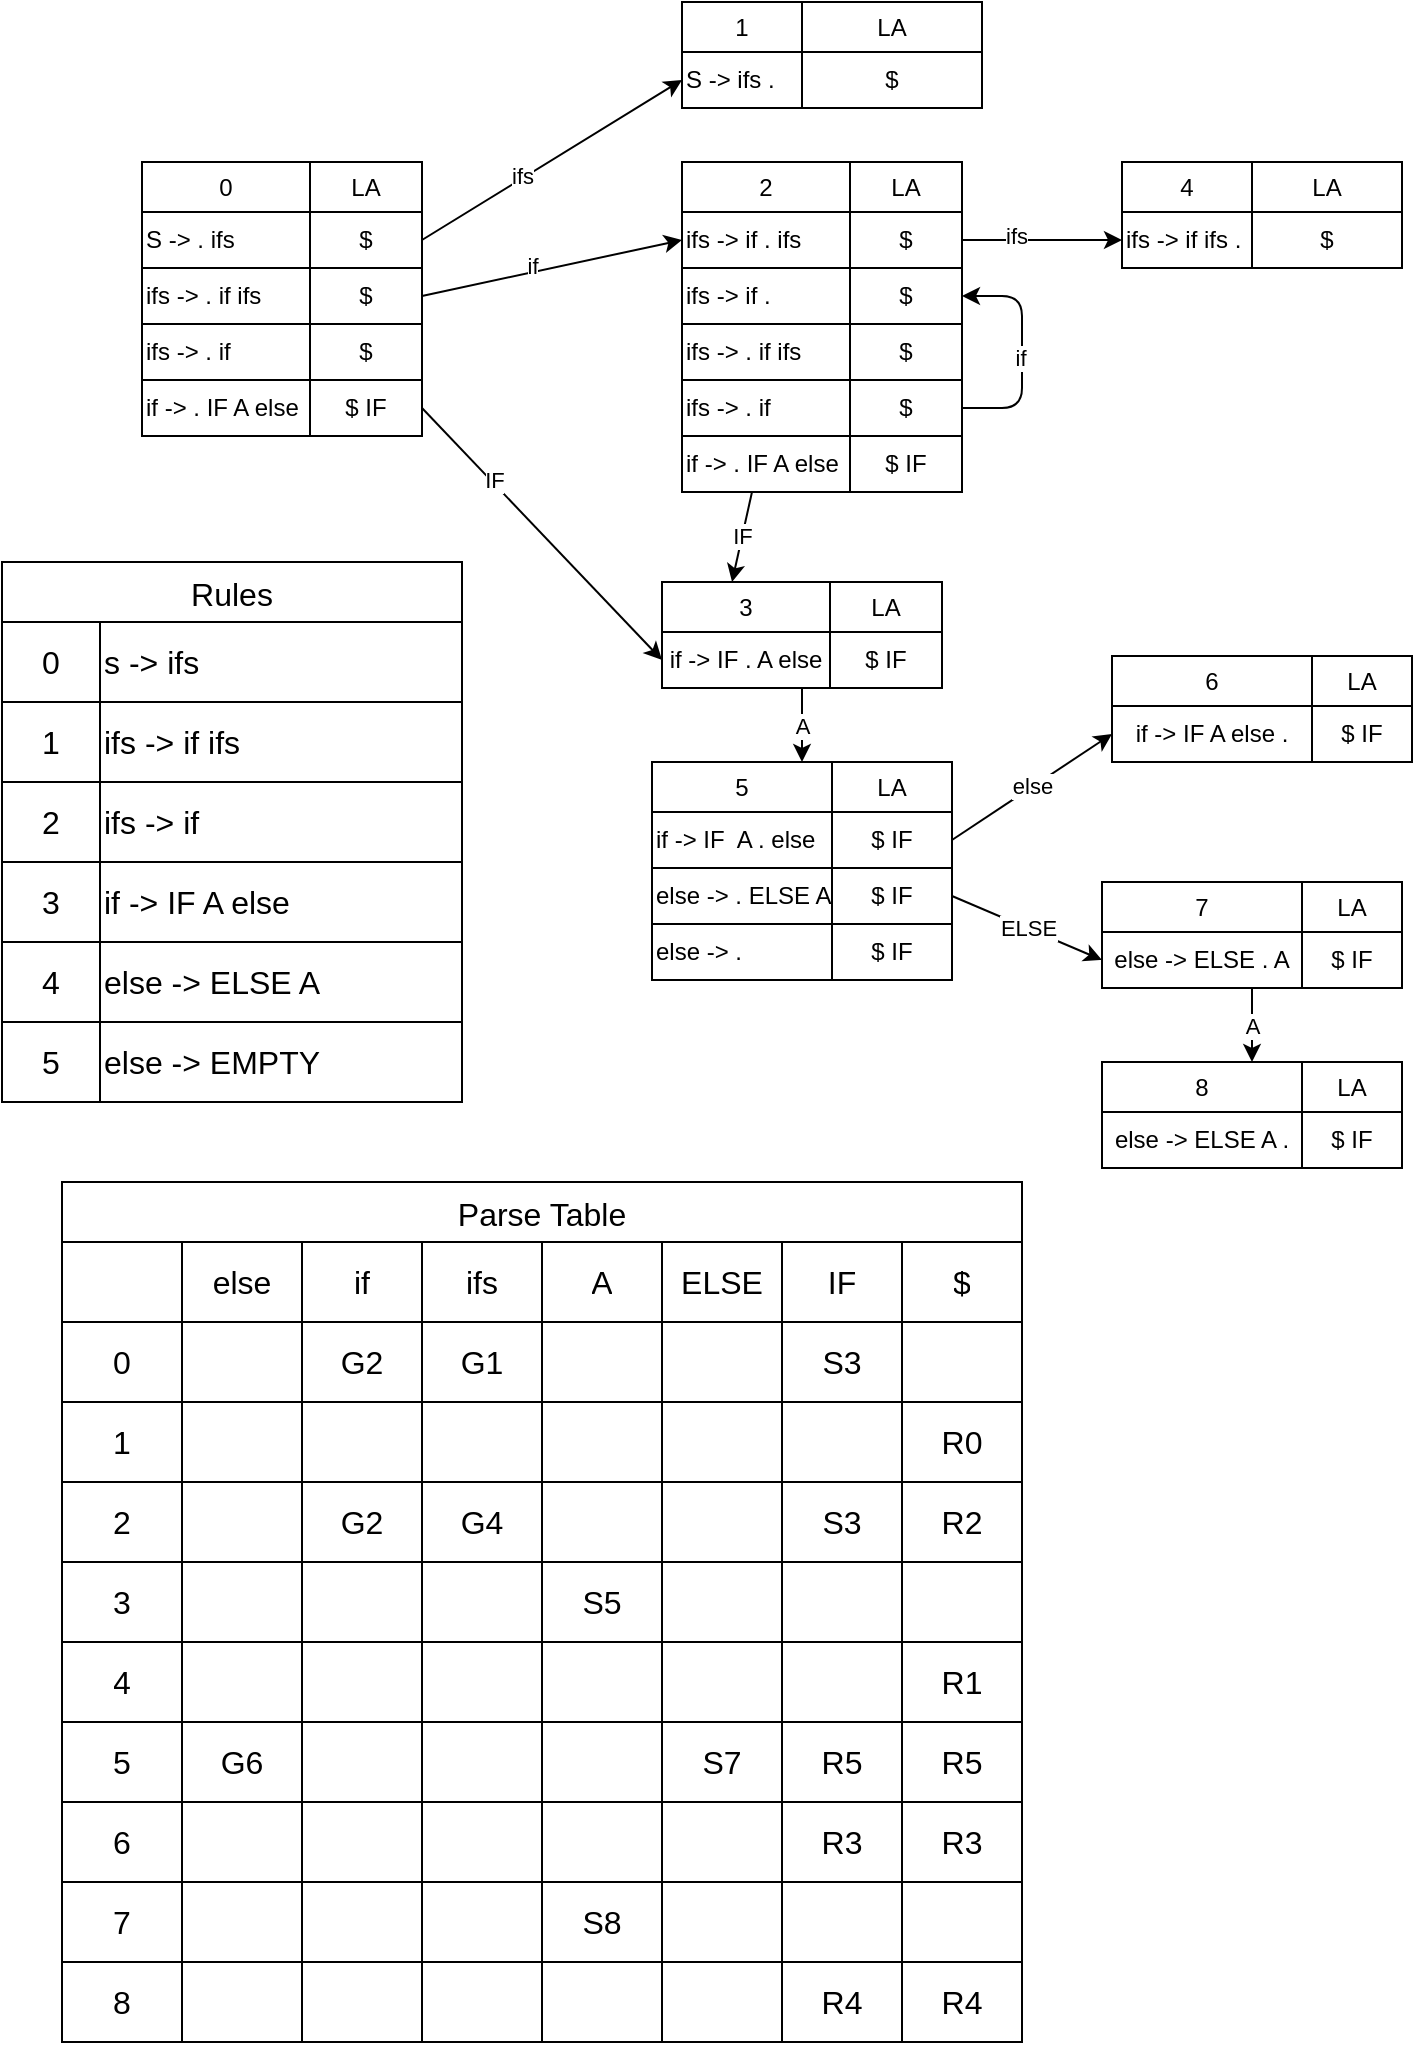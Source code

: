 <mxfile>
    <diagram id="bmqs8UtI-FTMCjBaXoPo" name="Page-1">
        <mxGraphModel dx="687" dy="797" grid="1" gridSize="10" guides="1" tooltips="1" connect="1" arrows="1" fold="1" page="1" pageScale="1" pageWidth="850" pageHeight="1100" math="0" shadow="0">
            <root>
                <mxCell id="0"/>
                <mxCell id="1" parent="0"/>
                <mxCell id="2" value="Rules" style="shape=table;startSize=30;container=1;collapsible=0;childLayout=tableLayout;strokeColor=default;fontSize=16;swimlaneFillColor=default;" vertex="1" parent="1">
                    <mxGeometry x="30" y="340" width="230" height="270" as="geometry"/>
                </mxCell>
                <mxCell id="3" value="" style="shape=tableRow;horizontal=0;startSize=0;swimlaneHead=0;swimlaneBody=0;strokeColor=inherit;top=0;left=0;bottom=0;right=0;collapsible=0;dropTarget=0;fillColor=none;points=[[0,0.5],[1,0.5]];portConstraint=eastwest;fontSize=16;" vertex="1" parent="2">
                    <mxGeometry y="30" width="230" height="40" as="geometry"/>
                </mxCell>
                <mxCell id="4" value="0" style="shape=partialRectangle;html=1;whiteSpace=wrap;connectable=0;strokeColor=inherit;overflow=hidden;fillColor=none;top=0;left=0;bottom=0;right=0;pointerEvents=1;fontSize=16;" vertex="1" parent="3">
                    <mxGeometry width="49" height="40" as="geometry">
                        <mxRectangle width="49" height="40" as="alternateBounds"/>
                    </mxGeometry>
                </mxCell>
                <mxCell id="5" value="s -&amp;gt; ifs" style="shape=partialRectangle;html=1;whiteSpace=wrap;connectable=0;strokeColor=inherit;overflow=hidden;fillColor=none;top=0;left=0;bottom=0;right=0;pointerEvents=1;fontSize=16;align=left;" vertex="1" parent="3">
                    <mxGeometry x="49" width="181" height="40" as="geometry">
                        <mxRectangle width="181" height="40" as="alternateBounds"/>
                    </mxGeometry>
                </mxCell>
                <mxCell id="6" value="" style="shape=tableRow;horizontal=0;startSize=0;swimlaneHead=0;swimlaneBody=0;strokeColor=inherit;top=0;left=0;bottom=0;right=0;collapsible=0;dropTarget=0;fillColor=none;points=[[0,0.5],[1,0.5]];portConstraint=eastwest;fontSize=16;" vertex="1" parent="2">
                    <mxGeometry y="70" width="230" height="40" as="geometry"/>
                </mxCell>
                <mxCell id="7" value="1" style="shape=partialRectangle;html=1;whiteSpace=wrap;connectable=0;strokeColor=inherit;overflow=hidden;fillColor=none;top=0;left=0;bottom=0;right=0;pointerEvents=1;fontSize=16;" vertex="1" parent="6">
                    <mxGeometry width="49" height="40" as="geometry">
                        <mxRectangle width="49" height="40" as="alternateBounds"/>
                    </mxGeometry>
                </mxCell>
                <mxCell id="8" value="ifs -&amp;gt; if ifs" style="shape=partialRectangle;html=1;whiteSpace=wrap;connectable=0;strokeColor=inherit;overflow=hidden;fillColor=none;top=0;left=0;bottom=0;right=0;pointerEvents=1;fontSize=16;align=left;" vertex="1" parent="6">
                    <mxGeometry x="49" width="181" height="40" as="geometry">
                        <mxRectangle width="181" height="40" as="alternateBounds"/>
                    </mxGeometry>
                </mxCell>
                <mxCell id="9" value="" style="shape=tableRow;horizontal=0;startSize=0;swimlaneHead=0;swimlaneBody=0;strokeColor=inherit;top=0;left=0;bottom=0;right=0;collapsible=0;dropTarget=0;fillColor=none;points=[[0,0.5],[1,0.5]];portConstraint=eastwest;fontSize=16;" vertex="1" parent="2">
                    <mxGeometry y="110" width="230" height="40" as="geometry"/>
                </mxCell>
                <mxCell id="10" value="2" style="shape=partialRectangle;html=1;whiteSpace=wrap;connectable=0;strokeColor=inherit;overflow=hidden;fillColor=none;top=0;left=0;bottom=0;right=0;pointerEvents=1;fontSize=16;" vertex="1" parent="9">
                    <mxGeometry width="49" height="40" as="geometry">
                        <mxRectangle width="49" height="40" as="alternateBounds"/>
                    </mxGeometry>
                </mxCell>
                <mxCell id="11" value="ifs -&amp;gt; if" style="shape=partialRectangle;html=1;whiteSpace=wrap;connectable=0;strokeColor=inherit;overflow=hidden;fillColor=none;top=0;left=0;bottom=0;right=0;pointerEvents=1;fontSize=16;align=left;" vertex="1" parent="9">
                    <mxGeometry x="49" width="181" height="40" as="geometry">
                        <mxRectangle width="181" height="40" as="alternateBounds"/>
                    </mxGeometry>
                </mxCell>
                <mxCell id="12" value="" style="shape=tableRow;horizontal=0;startSize=0;swimlaneHead=0;swimlaneBody=0;strokeColor=inherit;top=0;left=0;bottom=0;right=0;collapsible=0;dropTarget=0;fillColor=none;points=[[0,0.5],[1,0.5]];portConstraint=eastwest;fontSize=16;" vertex="1" parent="2">
                    <mxGeometry y="150" width="230" height="40" as="geometry"/>
                </mxCell>
                <mxCell id="13" value="3" style="shape=partialRectangle;html=1;whiteSpace=wrap;connectable=0;strokeColor=inherit;overflow=hidden;fillColor=none;top=0;left=0;bottom=0;right=0;pointerEvents=1;fontSize=16;" vertex="1" parent="12">
                    <mxGeometry width="49" height="40" as="geometry">
                        <mxRectangle width="49" height="40" as="alternateBounds"/>
                    </mxGeometry>
                </mxCell>
                <mxCell id="14" value="if -&amp;gt; IF A else" style="shape=partialRectangle;html=1;whiteSpace=wrap;connectable=0;strokeColor=inherit;overflow=hidden;fillColor=none;top=0;left=0;bottom=0;right=0;pointerEvents=1;fontSize=16;align=left;" vertex="1" parent="12">
                    <mxGeometry x="49" width="181" height="40" as="geometry">
                        <mxRectangle width="181" height="40" as="alternateBounds"/>
                    </mxGeometry>
                </mxCell>
                <mxCell id="27" style="shape=tableRow;horizontal=0;startSize=0;swimlaneHead=0;swimlaneBody=0;strokeColor=inherit;top=0;left=0;bottom=0;right=0;collapsible=0;dropTarget=0;fillColor=none;points=[[0,0.5],[1,0.5]];portConstraint=eastwest;fontSize=16;" vertex="1" parent="2">
                    <mxGeometry y="190" width="230" height="40" as="geometry"/>
                </mxCell>
                <mxCell id="28" value="4" style="shape=partialRectangle;html=1;whiteSpace=wrap;connectable=0;strokeColor=inherit;overflow=hidden;fillColor=none;top=0;left=0;bottom=0;right=0;pointerEvents=1;fontSize=16;" vertex="1" parent="27">
                    <mxGeometry width="49" height="40" as="geometry">
                        <mxRectangle width="49" height="40" as="alternateBounds"/>
                    </mxGeometry>
                </mxCell>
                <mxCell id="29" value="else -&amp;gt; ELSE A" style="shape=partialRectangle;html=1;whiteSpace=wrap;connectable=0;strokeColor=inherit;overflow=hidden;fillColor=none;top=0;left=0;bottom=0;right=0;pointerEvents=1;fontSize=16;align=left;" vertex="1" parent="27">
                    <mxGeometry x="49" width="181" height="40" as="geometry">
                        <mxRectangle width="181" height="40" as="alternateBounds"/>
                    </mxGeometry>
                </mxCell>
                <mxCell id="24" style="shape=tableRow;horizontal=0;startSize=0;swimlaneHead=0;swimlaneBody=0;strokeColor=inherit;top=0;left=0;bottom=0;right=0;collapsible=0;dropTarget=0;fillColor=none;points=[[0,0.5],[1,0.5]];portConstraint=eastwest;fontSize=16;" vertex="1" parent="2">
                    <mxGeometry y="230" width="230" height="40" as="geometry"/>
                </mxCell>
                <mxCell id="25" value="5" style="shape=partialRectangle;html=1;whiteSpace=wrap;connectable=0;strokeColor=inherit;overflow=hidden;fillColor=none;top=0;left=0;bottom=0;right=0;pointerEvents=1;fontSize=16;" vertex="1" parent="24">
                    <mxGeometry width="49" height="40" as="geometry">
                        <mxRectangle width="49" height="40" as="alternateBounds"/>
                    </mxGeometry>
                </mxCell>
                <mxCell id="26" value="else -&amp;gt; EMPTY" style="shape=partialRectangle;html=1;whiteSpace=wrap;connectable=0;strokeColor=inherit;overflow=hidden;fillColor=none;top=0;left=0;bottom=0;right=0;pointerEvents=1;fontSize=16;align=left;" vertex="1" parent="24">
                    <mxGeometry x="49" width="181" height="40" as="geometry">
                        <mxRectangle width="181" height="40" as="alternateBounds"/>
                    </mxGeometry>
                </mxCell>
                <mxCell id="52" value="" style="childLayout=tableLayout;recursiveResize=0;shadow=0;align=left;" vertex="1" parent="1">
                    <mxGeometry x="100" y="140" width="140" height="137" as="geometry"/>
                </mxCell>
                <mxCell id="53" value="" style="shape=tableRow;horizontal=0;startSize=0;swimlaneHead=0;swimlaneBody=0;top=0;left=0;bottom=0;right=0;dropTarget=0;collapsible=0;recursiveResize=0;expand=0;fontStyle=0;fillColor=none;strokeColor=inherit;" vertex="1" parent="52">
                    <mxGeometry width="140" height="25" as="geometry"/>
                </mxCell>
                <mxCell id="54" value="0" style="connectable=0;recursiveResize=0;strokeColor=inherit;fillColor=none;align=center;whiteSpace=wrap;html=1;" vertex="1" parent="53">
                    <mxGeometry width="84" height="25" as="geometry">
                        <mxRectangle width="84" height="25" as="alternateBounds"/>
                    </mxGeometry>
                </mxCell>
                <mxCell id="55" value="LA" style="connectable=0;recursiveResize=0;strokeColor=inherit;fillColor=none;align=center;whiteSpace=wrap;html=1;" vertex="1" parent="53">
                    <mxGeometry x="84" width="56" height="25" as="geometry">
                        <mxRectangle width="56" height="25" as="alternateBounds"/>
                    </mxGeometry>
                </mxCell>
                <mxCell id="56" style="shape=tableRow;horizontal=0;startSize=0;swimlaneHead=0;swimlaneBody=0;top=0;left=0;bottom=0;right=0;dropTarget=0;collapsible=0;recursiveResize=0;expand=0;fontStyle=0;fillColor=none;strokeColor=inherit;" vertex="1" parent="52">
                    <mxGeometry y="25" width="140" height="28" as="geometry"/>
                </mxCell>
                <mxCell id="57" value="S -&amp;gt; . ifs" style="connectable=0;recursiveResize=0;strokeColor=inherit;fillColor=none;align=left;whiteSpace=wrap;html=1;" vertex="1" parent="56">
                    <mxGeometry width="84" height="28" as="geometry">
                        <mxRectangle width="84" height="28" as="alternateBounds"/>
                    </mxGeometry>
                </mxCell>
                <mxCell id="58" value="$" style="connectable=0;recursiveResize=0;strokeColor=inherit;fillColor=none;align=center;whiteSpace=wrap;html=1;" vertex="1" parent="56">
                    <mxGeometry x="84" width="56" height="28" as="geometry">
                        <mxRectangle width="56" height="28" as="alternateBounds"/>
                    </mxGeometry>
                </mxCell>
                <mxCell id="62" style="shape=tableRow;horizontal=0;startSize=0;swimlaneHead=0;swimlaneBody=0;top=0;left=0;bottom=0;right=0;dropTarget=0;collapsible=0;recursiveResize=0;expand=0;fontStyle=0;fillColor=none;strokeColor=inherit;" vertex="1" parent="52">
                    <mxGeometry y="53" width="140" height="28" as="geometry"/>
                </mxCell>
                <mxCell id="63" value="ifs -&amp;gt; . if ifs" style="connectable=0;recursiveResize=0;strokeColor=inherit;fillColor=none;align=left;whiteSpace=wrap;html=1;" vertex="1" parent="62">
                    <mxGeometry width="84" height="28" as="geometry">
                        <mxRectangle width="84" height="28" as="alternateBounds"/>
                    </mxGeometry>
                </mxCell>
                <mxCell id="64" value="$" style="connectable=0;recursiveResize=0;strokeColor=inherit;fillColor=none;align=center;whiteSpace=wrap;html=1;" vertex="1" parent="62">
                    <mxGeometry x="84" width="56" height="28" as="geometry">
                        <mxRectangle width="56" height="28" as="alternateBounds"/>
                    </mxGeometry>
                </mxCell>
                <mxCell id="65" style="shape=tableRow;horizontal=0;startSize=0;swimlaneHead=0;swimlaneBody=0;top=0;left=0;bottom=0;right=0;dropTarget=0;collapsible=0;recursiveResize=0;expand=0;fontStyle=0;fillColor=none;strokeColor=inherit;" vertex="1" parent="52">
                    <mxGeometry y="81" width="140" height="28" as="geometry"/>
                </mxCell>
                <mxCell id="66" value="ifs -&amp;gt; . if" style="connectable=0;recursiveResize=0;strokeColor=inherit;fillColor=none;align=left;whiteSpace=wrap;html=1;" vertex="1" parent="65">
                    <mxGeometry width="84" height="28" as="geometry">
                        <mxRectangle width="84" height="28" as="alternateBounds"/>
                    </mxGeometry>
                </mxCell>
                <mxCell id="67" value="$" style="connectable=0;recursiveResize=0;strokeColor=inherit;fillColor=none;align=center;whiteSpace=wrap;html=1;" vertex="1" parent="65">
                    <mxGeometry x="84" width="56" height="28" as="geometry">
                        <mxRectangle width="56" height="28" as="alternateBounds"/>
                    </mxGeometry>
                </mxCell>
                <mxCell id="68" style="shape=tableRow;horizontal=0;startSize=0;swimlaneHead=0;swimlaneBody=0;top=0;left=0;bottom=0;right=0;dropTarget=0;collapsible=0;recursiveResize=0;expand=0;fontStyle=0;fillColor=none;strokeColor=inherit;" vertex="1" parent="52">
                    <mxGeometry y="109" width="140" height="28" as="geometry"/>
                </mxCell>
                <mxCell id="69" value="if -&amp;gt; . IF A else" style="connectable=0;recursiveResize=0;strokeColor=inherit;fillColor=none;align=left;whiteSpace=wrap;html=1;" vertex="1" parent="68">
                    <mxGeometry width="84" height="28" as="geometry">
                        <mxRectangle width="84" height="28" as="alternateBounds"/>
                    </mxGeometry>
                </mxCell>
                <mxCell id="70" value="$ IF" style="connectable=0;recursiveResize=0;strokeColor=inherit;fillColor=none;align=center;whiteSpace=wrap;html=1;" vertex="1" parent="68">
                    <mxGeometry x="84" width="56" height="28" as="geometry">
                        <mxRectangle width="56" height="28" as="alternateBounds"/>
                    </mxGeometry>
                </mxCell>
                <mxCell id="71" value="" style="childLayout=tableLayout;recursiveResize=0;shadow=0;fillColor=default;" vertex="1" parent="1">
                    <mxGeometry x="370" y="60" width="150" height="53" as="geometry"/>
                </mxCell>
                <mxCell id="72" value="" style="shape=tableRow;horizontal=0;startSize=0;swimlaneHead=0;swimlaneBody=0;top=0;left=0;bottom=0;right=0;dropTarget=0;collapsible=0;recursiveResize=0;expand=0;fontStyle=0;fillColor=none;strokeColor=inherit;" vertex="1" parent="71">
                    <mxGeometry width="150" height="25" as="geometry"/>
                </mxCell>
                <mxCell id="73" value="1" style="connectable=0;recursiveResize=0;strokeColor=inherit;fillColor=none;align=center;whiteSpace=wrap;html=1;" vertex="1" parent="72">
                    <mxGeometry width="60" height="25" as="geometry">
                        <mxRectangle width="60" height="25" as="alternateBounds"/>
                    </mxGeometry>
                </mxCell>
                <mxCell id="74" value="LA" style="connectable=0;recursiveResize=0;strokeColor=inherit;fillColor=none;align=center;whiteSpace=wrap;html=1;" vertex="1" parent="72">
                    <mxGeometry x="60" width="90" height="25" as="geometry">
                        <mxRectangle width="90" height="25" as="alternateBounds"/>
                    </mxGeometry>
                </mxCell>
                <mxCell id="75" style="shape=tableRow;horizontal=0;startSize=0;swimlaneHead=0;swimlaneBody=0;top=0;left=0;bottom=0;right=0;dropTarget=0;collapsible=0;recursiveResize=0;expand=0;fontStyle=0;fillColor=none;strokeColor=inherit;" vertex="1" parent="71">
                    <mxGeometry y="25" width="150" height="28" as="geometry"/>
                </mxCell>
                <mxCell id="76" value="S -&amp;gt; ifs ." style="connectable=0;recursiveResize=0;strokeColor=inherit;fillColor=none;align=left;whiteSpace=wrap;html=1;" vertex="1" parent="75">
                    <mxGeometry width="60" height="28" as="geometry">
                        <mxRectangle width="60" height="28" as="alternateBounds"/>
                    </mxGeometry>
                </mxCell>
                <mxCell id="77" value="$" style="connectable=0;recursiveResize=0;strokeColor=inherit;fillColor=none;align=center;whiteSpace=wrap;html=1;" vertex="1" parent="75">
                    <mxGeometry x="60" width="90" height="28" as="geometry">
                        <mxRectangle width="90" height="28" as="alternateBounds"/>
                    </mxGeometry>
                </mxCell>
                <mxCell id="87" style="edgeStyle=none;html=1;exitX=1;exitY=0.5;exitDx=0;exitDy=0;entryX=0;entryY=0.5;entryDx=0;entryDy=0;" edge="1" parent="1" source="56" target="75">
                    <mxGeometry relative="1" as="geometry"/>
                </mxCell>
                <mxCell id="88" value="ifs" style="edgeLabel;html=1;align=center;verticalAlign=middle;resizable=0;points=[];" vertex="1" connectable="0" parent="87">
                    <mxGeometry x="-0.227" y="1" relative="1" as="geometry">
                        <mxPoint as="offset"/>
                    </mxGeometry>
                </mxCell>
                <mxCell id="89" value="" style="childLayout=tableLayout;recursiveResize=0;shadow=0;fillColor=default;" vertex="1" parent="1">
                    <mxGeometry x="370" y="140" width="140" height="165" as="geometry"/>
                </mxCell>
                <mxCell id="90" value="" style="shape=tableRow;horizontal=0;startSize=0;swimlaneHead=0;swimlaneBody=0;top=0;left=0;bottom=0;right=0;dropTarget=0;collapsible=0;recursiveResize=0;expand=0;fontStyle=0;fillColor=none;strokeColor=inherit;" vertex="1" parent="89">
                    <mxGeometry width="140" height="25" as="geometry"/>
                </mxCell>
                <mxCell id="91" value="2" style="connectable=0;recursiveResize=0;strokeColor=inherit;fillColor=none;align=center;whiteSpace=wrap;html=1;" vertex="1" parent="90">
                    <mxGeometry width="84" height="25" as="geometry">
                        <mxRectangle width="84" height="25" as="alternateBounds"/>
                    </mxGeometry>
                </mxCell>
                <mxCell id="92" value="LA" style="connectable=0;recursiveResize=0;strokeColor=inherit;fillColor=none;align=center;whiteSpace=wrap;html=1;" vertex="1" parent="90">
                    <mxGeometry x="84" width="56" height="25" as="geometry">
                        <mxRectangle width="56" height="25" as="alternateBounds"/>
                    </mxGeometry>
                </mxCell>
                <mxCell id="93" style="shape=tableRow;horizontal=0;startSize=0;swimlaneHead=0;swimlaneBody=0;top=0;left=0;bottom=0;right=0;dropTarget=0;collapsible=0;recursiveResize=0;expand=0;fontStyle=0;fillColor=none;strokeColor=inherit;" vertex="1" parent="89">
                    <mxGeometry y="25" width="140" height="28" as="geometry"/>
                </mxCell>
                <mxCell id="94" value="ifs -&amp;gt; if . ifs" style="connectable=0;recursiveResize=0;strokeColor=inherit;fillColor=none;align=left;whiteSpace=wrap;html=1;" vertex="1" parent="93">
                    <mxGeometry width="84" height="28" as="geometry">
                        <mxRectangle width="84" height="28" as="alternateBounds"/>
                    </mxGeometry>
                </mxCell>
                <mxCell id="95" value="$" style="connectable=0;recursiveResize=0;strokeColor=inherit;fillColor=none;align=center;whiteSpace=wrap;html=1;" vertex="1" parent="93">
                    <mxGeometry x="84" width="56" height="28" as="geometry">
                        <mxRectangle width="56" height="28" as="alternateBounds"/>
                    </mxGeometry>
                </mxCell>
                <mxCell id="96" style="shape=tableRow;horizontal=0;startSize=0;swimlaneHead=0;swimlaneBody=0;top=0;left=0;bottom=0;right=0;dropTarget=0;collapsible=0;recursiveResize=0;expand=0;fontStyle=0;fillColor=none;strokeColor=inherit;" vertex="1" parent="89">
                    <mxGeometry y="53" width="140" height="28" as="geometry"/>
                </mxCell>
                <mxCell id="97" value="ifs -&amp;gt; if ." style="connectable=0;recursiveResize=0;strokeColor=inherit;fillColor=none;align=left;whiteSpace=wrap;html=1;" vertex="1" parent="96">
                    <mxGeometry width="84" height="28" as="geometry">
                        <mxRectangle width="84" height="28" as="alternateBounds"/>
                    </mxGeometry>
                </mxCell>
                <mxCell id="98" value="$" style="connectable=0;recursiveResize=0;strokeColor=inherit;fillColor=none;align=center;whiteSpace=wrap;html=1;" vertex="1" parent="96">
                    <mxGeometry x="84" width="56" height="28" as="geometry">
                        <mxRectangle width="56" height="28" as="alternateBounds"/>
                    </mxGeometry>
                </mxCell>
                <mxCell id="113" style="shape=tableRow;horizontal=0;startSize=0;swimlaneHead=0;swimlaneBody=0;top=0;left=0;bottom=0;right=0;dropTarget=0;collapsible=0;recursiveResize=0;expand=0;fontStyle=0;fillColor=none;strokeColor=inherit;" vertex="1" parent="89">
                    <mxGeometry y="81" width="140" height="28" as="geometry"/>
                </mxCell>
                <mxCell id="114" value="ifs -&amp;gt; . if ifs" style="connectable=0;recursiveResize=0;strokeColor=inherit;fillColor=none;align=left;whiteSpace=wrap;html=1;" vertex="1" parent="113">
                    <mxGeometry width="84" height="28" as="geometry">
                        <mxRectangle width="84" height="28" as="alternateBounds"/>
                    </mxGeometry>
                </mxCell>
                <mxCell id="115" value="$" style="connectable=0;recursiveResize=0;strokeColor=inherit;fillColor=none;align=center;whiteSpace=wrap;html=1;" vertex="1" parent="113">
                    <mxGeometry x="84" width="56" height="28" as="geometry">
                        <mxRectangle width="56" height="28" as="alternateBounds"/>
                    </mxGeometry>
                </mxCell>
                <mxCell id="110" style="shape=tableRow;horizontal=0;startSize=0;swimlaneHead=0;swimlaneBody=0;top=0;left=0;bottom=0;right=0;dropTarget=0;collapsible=0;recursiveResize=0;expand=0;fontStyle=0;fillColor=none;strokeColor=inherit;" vertex="1" parent="89">
                    <mxGeometry y="109" width="140" height="28" as="geometry"/>
                </mxCell>
                <mxCell id="111" value="ifs -&amp;gt; . if" style="connectable=0;recursiveResize=0;strokeColor=inherit;fillColor=none;align=left;whiteSpace=wrap;html=1;" vertex="1" parent="110">
                    <mxGeometry width="84" height="28" as="geometry">
                        <mxRectangle width="84" height="28" as="alternateBounds"/>
                    </mxGeometry>
                </mxCell>
                <mxCell id="112" value="$" style="connectable=0;recursiveResize=0;strokeColor=inherit;fillColor=none;align=center;whiteSpace=wrap;html=1;" vertex="1" parent="110">
                    <mxGeometry x="84" width="56" height="28" as="geometry">
                        <mxRectangle width="56" height="28" as="alternateBounds"/>
                    </mxGeometry>
                </mxCell>
                <mxCell id="116" style="shape=tableRow;horizontal=0;startSize=0;swimlaneHead=0;swimlaneBody=0;top=0;left=0;bottom=0;right=0;dropTarget=0;collapsible=0;recursiveResize=0;expand=0;fontStyle=0;fillColor=none;strokeColor=inherit;" vertex="1" parent="89">
                    <mxGeometry y="137" width="140" height="28" as="geometry"/>
                </mxCell>
                <mxCell id="117" value="if -&amp;gt; . IF A else" style="connectable=0;recursiveResize=0;strokeColor=inherit;fillColor=none;align=left;whiteSpace=wrap;html=1;" vertex="1" parent="116">
                    <mxGeometry width="84" height="28" as="geometry">
                        <mxRectangle width="84" height="28" as="alternateBounds"/>
                    </mxGeometry>
                </mxCell>
                <mxCell id="118" value="$ IF" style="connectable=0;recursiveResize=0;strokeColor=inherit;fillColor=none;align=center;whiteSpace=wrap;html=1;" vertex="1" parent="116">
                    <mxGeometry x="84" width="56" height="28" as="geometry">
                        <mxRectangle width="56" height="28" as="alternateBounds"/>
                    </mxGeometry>
                </mxCell>
                <mxCell id="130" style="edgeStyle=entityRelationEdgeStyle;html=1;exitX=1;exitY=0.5;exitDx=0;exitDy=0;entryX=1;entryY=0.5;entryDx=0;entryDy=0;" edge="1" parent="89" source="110" target="96">
                    <mxGeometry relative="1" as="geometry">
                        <mxPoint x="180" y="100" as="targetPoint"/>
                    </mxGeometry>
                </mxCell>
                <mxCell id="131" value="if" style="edgeLabel;html=1;align=center;verticalAlign=middle;resizable=0;points=[];" vertex="1" connectable="0" parent="130">
                    <mxGeometry x="-0.05" y="1" relative="1" as="geometry">
                        <mxPoint as="offset"/>
                    </mxGeometry>
                </mxCell>
                <mxCell id="99" style="edgeStyle=none;html=1;exitX=1;exitY=0.5;exitDx=0;exitDy=0;entryX=0;entryY=0.5;entryDx=0;entryDy=0;" edge="1" parent="1" source="62" target="93">
                    <mxGeometry relative="1" as="geometry"/>
                </mxCell>
                <mxCell id="100" value="if" style="edgeLabel;html=1;align=center;verticalAlign=middle;resizable=0;points=[];" vertex="1" connectable="0" parent="99">
                    <mxGeometry x="-0.142" y="3" relative="1" as="geometry">
                        <mxPoint as="offset"/>
                    </mxGeometry>
                </mxCell>
                <mxCell id="101" value="" style="childLayout=tableLayout;recursiveResize=0;shadow=0;fillColor=default;" vertex="1" parent="1">
                    <mxGeometry x="360" y="350" width="140" height="53" as="geometry"/>
                </mxCell>
                <mxCell id="102" value="" style="shape=tableRow;horizontal=0;startSize=0;swimlaneHead=0;swimlaneBody=0;top=0;left=0;bottom=0;right=0;dropTarget=0;collapsible=0;recursiveResize=0;expand=0;fontStyle=0;fillColor=none;strokeColor=inherit;" vertex="1" parent="101">
                    <mxGeometry width="140" height="25" as="geometry"/>
                </mxCell>
                <mxCell id="103" value="3" style="connectable=0;recursiveResize=0;strokeColor=inherit;fillColor=none;align=center;whiteSpace=wrap;html=1;" vertex="1" parent="102">
                    <mxGeometry width="84" height="25" as="geometry">
                        <mxRectangle width="84" height="25" as="alternateBounds"/>
                    </mxGeometry>
                </mxCell>
                <mxCell id="104" value="LA" style="connectable=0;recursiveResize=0;strokeColor=inherit;fillColor=none;align=center;whiteSpace=wrap;html=1;" vertex="1" parent="102">
                    <mxGeometry x="84" width="56" height="25" as="geometry">
                        <mxRectangle width="56" height="25" as="alternateBounds"/>
                    </mxGeometry>
                </mxCell>
                <mxCell id="105" style="shape=tableRow;horizontal=0;startSize=0;swimlaneHead=0;swimlaneBody=0;top=0;left=0;bottom=0;right=0;dropTarget=0;collapsible=0;recursiveResize=0;expand=0;fontStyle=0;fillColor=none;strokeColor=inherit;" vertex="1" parent="101">
                    <mxGeometry y="25" width="140" height="28" as="geometry"/>
                </mxCell>
                <mxCell id="106" value="if -&amp;gt; IF . A else" style="connectable=0;recursiveResize=0;strokeColor=inherit;fillColor=none;align=center;whiteSpace=wrap;html=1;" vertex="1" parent="105">
                    <mxGeometry width="84" height="28" as="geometry">
                        <mxRectangle width="84" height="28" as="alternateBounds"/>
                    </mxGeometry>
                </mxCell>
                <mxCell id="107" value="$ IF" style="connectable=0;recursiveResize=0;strokeColor=inherit;fillColor=none;align=center;whiteSpace=wrap;html=1;" vertex="1" parent="105">
                    <mxGeometry x="84" width="56" height="28" as="geometry">
                        <mxRectangle width="56" height="28" as="alternateBounds"/>
                    </mxGeometry>
                </mxCell>
                <mxCell id="108" style="edgeStyle=none;html=1;exitX=1;exitY=0.5;exitDx=0;exitDy=0;entryX=0;entryY=0.5;entryDx=0;entryDy=0;" edge="1" parent="1" source="68" target="105">
                    <mxGeometry relative="1" as="geometry"/>
                </mxCell>
                <mxCell id="109" value="IF" style="edgeLabel;html=1;align=center;verticalAlign=middle;resizable=0;points=[];" vertex="1" connectable="0" parent="108">
                    <mxGeometry x="-0.42" y="1" relative="1" as="geometry">
                        <mxPoint as="offset"/>
                    </mxGeometry>
                </mxCell>
                <mxCell id="119" value="IF" style="edgeStyle=none;html=1;exitX=0.25;exitY=1;exitDx=0;exitDy=0;entryX=0.25;entryY=0;entryDx=0;entryDy=0;" edge="1" parent="1" source="116" target="102">
                    <mxGeometry relative="1" as="geometry"/>
                </mxCell>
                <mxCell id="120" value="" style="childLayout=tableLayout;recursiveResize=0;shadow=0;fillColor=default;" vertex="1" parent="1">
                    <mxGeometry x="590" y="140" width="140" height="53" as="geometry"/>
                </mxCell>
                <mxCell id="121" value="" style="shape=tableRow;horizontal=0;startSize=0;swimlaneHead=0;swimlaneBody=0;top=0;left=0;bottom=0;right=0;dropTarget=0;collapsible=0;recursiveResize=0;expand=0;fontStyle=0;fillColor=none;strokeColor=inherit;" vertex="1" parent="120">
                    <mxGeometry width="140" height="25" as="geometry"/>
                </mxCell>
                <mxCell id="122" value="4" style="connectable=0;recursiveResize=0;strokeColor=inherit;fillColor=none;align=center;whiteSpace=wrap;html=1;" vertex="1" parent="121">
                    <mxGeometry width="65" height="25" as="geometry">
                        <mxRectangle width="65" height="25" as="alternateBounds"/>
                    </mxGeometry>
                </mxCell>
                <mxCell id="123" value="LA" style="connectable=0;recursiveResize=0;strokeColor=inherit;fillColor=none;align=center;whiteSpace=wrap;html=1;" vertex="1" parent="121">
                    <mxGeometry x="65" width="75" height="25" as="geometry">
                        <mxRectangle width="75" height="25" as="alternateBounds"/>
                    </mxGeometry>
                </mxCell>
                <mxCell id="124" style="shape=tableRow;horizontal=0;startSize=0;swimlaneHead=0;swimlaneBody=0;top=0;left=0;bottom=0;right=0;dropTarget=0;collapsible=0;recursiveResize=0;expand=0;fontStyle=0;fillColor=none;strokeColor=inherit;" vertex="1" parent="120">
                    <mxGeometry y="25" width="140" height="28" as="geometry"/>
                </mxCell>
                <mxCell id="125" value="ifs -&amp;gt; if ifs ." style="connectable=0;recursiveResize=0;strokeColor=inherit;fillColor=none;align=left;whiteSpace=wrap;html=1;" vertex="1" parent="124">
                    <mxGeometry width="65" height="28" as="geometry">
                        <mxRectangle width="65" height="28" as="alternateBounds"/>
                    </mxGeometry>
                </mxCell>
                <mxCell id="126" value="$" style="connectable=0;recursiveResize=0;strokeColor=inherit;fillColor=none;align=center;whiteSpace=wrap;html=1;" vertex="1" parent="124">
                    <mxGeometry x="65" width="75" height="28" as="geometry">
                        <mxRectangle width="75" height="28" as="alternateBounds"/>
                    </mxGeometry>
                </mxCell>
                <mxCell id="127" style="edgeStyle=none;html=1;exitX=1;exitY=0.5;exitDx=0;exitDy=0;entryX=0;entryY=0.5;entryDx=0;entryDy=0;" edge="1" parent="1" source="93" target="124">
                    <mxGeometry relative="1" as="geometry"/>
                </mxCell>
                <mxCell id="128" value="ifs" style="edgeLabel;html=1;align=center;verticalAlign=middle;resizable=0;points=[];" vertex="1" connectable="0" parent="127">
                    <mxGeometry x="-0.338" y="2" relative="1" as="geometry">
                        <mxPoint as="offset"/>
                    </mxGeometry>
                </mxCell>
                <mxCell id="132" value="" style="childLayout=tableLayout;recursiveResize=0;shadow=0;fillColor=default;" vertex="1" parent="1">
                    <mxGeometry x="355" y="440" width="150" height="109" as="geometry"/>
                </mxCell>
                <mxCell id="133" value="" style="shape=tableRow;horizontal=0;startSize=0;swimlaneHead=0;swimlaneBody=0;top=0;left=0;bottom=0;right=0;dropTarget=0;collapsible=0;recursiveResize=0;expand=0;fontStyle=0;fillColor=none;strokeColor=inherit;" vertex="1" parent="132">
                    <mxGeometry width="150" height="25" as="geometry"/>
                </mxCell>
                <mxCell id="134" value="5" style="connectable=0;recursiveResize=0;strokeColor=inherit;fillColor=none;align=center;whiteSpace=wrap;html=1;" vertex="1" parent="133">
                    <mxGeometry width="90" height="25" as="geometry">
                        <mxRectangle width="90" height="25" as="alternateBounds"/>
                    </mxGeometry>
                </mxCell>
                <mxCell id="135" value="LA" style="connectable=0;recursiveResize=0;strokeColor=inherit;fillColor=none;align=center;whiteSpace=wrap;html=1;" vertex="1" parent="133">
                    <mxGeometry x="90" width="60" height="25" as="geometry">
                        <mxRectangle width="60" height="25" as="alternateBounds"/>
                    </mxGeometry>
                </mxCell>
                <mxCell id="136" style="shape=tableRow;horizontal=0;startSize=0;swimlaneHead=0;swimlaneBody=0;top=0;left=0;bottom=0;right=0;dropTarget=0;collapsible=0;recursiveResize=0;expand=0;fontStyle=0;fillColor=none;strokeColor=inherit;" vertex="1" parent="132">
                    <mxGeometry y="25" width="150" height="28" as="geometry"/>
                </mxCell>
                <mxCell id="137" value="if -&amp;gt; IF&amp;nbsp; A . else" style="connectable=0;recursiveResize=0;strokeColor=inherit;fillColor=none;align=left;whiteSpace=wrap;html=1;" vertex="1" parent="136">
                    <mxGeometry width="90" height="28" as="geometry">
                        <mxRectangle width="90" height="28" as="alternateBounds"/>
                    </mxGeometry>
                </mxCell>
                <mxCell id="138" value="$ IF" style="connectable=0;recursiveResize=0;strokeColor=inherit;fillColor=none;align=center;whiteSpace=wrap;html=1;" vertex="1" parent="136">
                    <mxGeometry x="90" width="60" height="28" as="geometry">
                        <mxRectangle width="60" height="28" as="alternateBounds"/>
                    </mxGeometry>
                </mxCell>
                <mxCell id="143" style="shape=tableRow;horizontal=0;startSize=0;swimlaneHead=0;swimlaneBody=0;top=0;left=0;bottom=0;right=0;dropTarget=0;collapsible=0;recursiveResize=0;expand=0;fontStyle=0;fillColor=none;strokeColor=inherit;" vertex="1" parent="132">
                    <mxGeometry y="53" width="150" height="28" as="geometry"/>
                </mxCell>
                <mxCell id="144" value="else -&amp;gt; . ELSE A" style="connectable=0;recursiveResize=0;strokeColor=inherit;fillColor=none;align=left;whiteSpace=wrap;html=1;" vertex="1" parent="143">
                    <mxGeometry width="90" height="28" as="geometry">
                        <mxRectangle width="90" height="28" as="alternateBounds"/>
                    </mxGeometry>
                </mxCell>
                <mxCell id="145" value="$ IF" style="connectable=0;recursiveResize=0;strokeColor=inherit;fillColor=none;align=center;whiteSpace=wrap;html=1;" vertex="1" parent="143">
                    <mxGeometry x="90" width="60" height="28" as="geometry">
                        <mxRectangle width="60" height="28" as="alternateBounds"/>
                    </mxGeometry>
                </mxCell>
                <mxCell id="140" style="shape=tableRow;horizontal=0;startSize=0;swimlaneHead=0;swimlaneBody=0;top=0;left=0;bottom=0;right=0;dropTarget=0;collapsible=0;recursiveResize=0;expand=0;fontStyle=0;fillColor=none;strokeColor=inherit;" vertex="1" parent="132">
                    <mxGeometry y="81" width="150" height="28" as="geometry"/>
                </mxCell>
                <mxCell id="141" value="else -&amp;gt; ." style="connectable=0;recursiveResize=0;strokeColor=inherit;fillColor=none;align=left;whiteSpace=wrap;html=1;" vertex="1" parent="140">
                    <mxGeometry width="90" height="28" as="geometry">
                        <mxRectangle width="90" height="28" as="alternateBounds"/>
                    </mxGeometry>
                </mxCell>
                <mxCell id="142" value="$ IF" style="connectable=0;recursiveResize=0;strokeColor=inherit;fillColor=none;align=center;whiteSpace=wrap;html=1;" vertex="1" parent="140">
                    <mxGeometry x="90" width="60" height="28" as="geometry">
                        <mxRectangle width="60" height="28" as="alternateBounds"/>
                    </mxGeometry>
                </mxCell>
                <mxCell id="139" value="A" style="html=1;exitX=0.5;exitY=1;exitDx=0;exitDy=0;entryX=0.5;entryY=0;entryDx=0;entryDy=0;" edge="1" parent="1" source="105" target="133">
                    <mxGeometry relative="1" as="geometry"/>
                </mxCell>
                <mxCell id="146" value="" style="childLayout=tableLayout;recursiveResize=0;shadow=0;fillColor=default;" vertex="1" parent="1">
                    <mxGeometry x="580" y="500" width="150" height="53" as="geometry"/>
                </mxCell>
                <mxCell id="147" value="" style="shape=tableRow;horizontal=0;startSize=0;swimlaneHead=0;swimlaneBody=0;top=0;left=0;bottom=0;right=0;dropTarget=0;collapsible=0;recursiveResize=0;expand=0;fontStyle=0;fillColor=none;strokeColor=inherit;" vertex="1" parent="146">
                    <mxGeometry width="150" height="25" as="geometry"/>
                </mxCell>
                <mxCell id="148" value="7" style="connectable=0;recursiveResize=0;strokeColor=inherit;fillColor=none;align=center;whiteSpace=wrap;html=1;" vertex="1" parent="147">
                    <mxGeometry width="100" height="25" as="geometry">
                        <mxRectangle width="100" height="25" as="alternateBounds"/>
                    </mxGeometry>
                </mxCell>
                <mxCell id="149" value="LA" style="connectable=0;recursiveResize=0;strokeColor=inherit;fillColor=none;align=center;whiteSpace=wrap;html=1;" vertex="1" parent="147">
                    <mxGeometry x="100" width="50" height="25" as="geometry">
                        <mxRectangle width="50" height="25" as="alternateBounds"/>
                    </mxGeometry>
                </mxCell>
                <mxCell id="150" style="shape=tableRow;horizontal=0;startSize=0;swimlaneHead=0;swimlaneBody=0;top=0;left=0;bottom=0;right=0;dropTarget=0;collapsible=0;recursiveResize=0;expand=0;fontStyle=0;fillColor=none;strokeColor=inherit;" vertex="1" parent="146">
                    <mxGeometry y="25" width="150" height="28" as="geometry"/>
                </mxCell>
                <mxCell id="151" value="else -&amp;gt; ELSE . A" style="connectable=0;recursiveResize=0;strokeColor=inherit;fillColor=none;align=center;whiteSpace=wrap;html=1;" vertex="1" parent="150">
                    <mxGeometry width="100" height="28" as="geometry">
                        <mxRectangle width="100" height="28" as="alternateBounds"/>
                    </mxGeometry>
                </mxCell>
                <mxCell id="152" value="$ IF" style="connectable=0;recursiveResize=0;strokeColor=inherit;fillColor=none;align=center;whiteSpace=wrap;html=1;" vertex="1" parent="150">
                    <mxGeometry x="100" width="50" height="28" as="geometry">
                        <mxRectangle width="50" height="28" as="alternateBounds"/>
                    </mxGeometry>
                </mxCell>
                <mxCell id="155" value="ELSE" style="edgeStyle=none;html=1;exitX=1;exitY=0.5;exitDx=0;exitDy=0;entryX=0;entryY=0.5;entryDx=0;entryDy=0;" edge="1" parent="1" source="143" target="150">
                    <mxGeometry relative="1" as="geometry"/>
                </mxCell>
                <mxCell id="156" value="" style="childLayout=tableLayout;recursiveResize=0;shadow=0;fillColor=default;" vertex="1" parent="1">
                    <mxGeometry x="580" y="590" width="150" height="53" as="geometry"/>
                </mxCell>
                <mxCell id="157" value="" style="shape=tableRow;horizontal=0;startSize=0;swimlaneHead=0;swimlaneBody=0;top=0;left=0;bottom=0;right=0;dropTarget=0;collapsible=0;recursiveResize=0;expand=0;fontStyle=0;fillColor=none;strokeColor=inherit;" vertex="1" parent="156">
                    <mxGeometry width="150" height="25" as="geometry"/>
                </mxCell>
                <mxCell id="158" value="8" style="connectable=0;recursiveResize=0;strokeColor=inherit;fillColor=none;align=center;whiteSpace=wrap;html=1;" vertex="1" parent="157">
                    <mxGeometry width="100" height="25" as="geometry">
                        <mxRectangle width="100" height="25" as="alternateBounds"/>
                    </mxGeometry>
                </mxCell>
                <mxCell id="159" value="LA" style="connectable=0;recursiveResize=0;strokeColor=inherit;fillColor=none;align=center;whiteSpace=wrap;html=1;" vertex="1" parent="157">
                    <mxGeometry x="100" width="50" height="25" as="geometry">
                        <mxRectangle width="50" height="25" as="alternateBounds"/>
                    </mxGeometry>
                </mxCell>
                <mxCell id="160" style="shape=tableRow;horizontal=0;startSize=0;swimlaneHead=0;swimlaneBody=0;top=0;left=0;bottom=0;right=0;dropTarget=0;collapsible=0;recursiveResize=0;expand=0;fontStyle=0;fillColor=none;strokeColor=inherit;" vertex="1" parent="156">
                    <mxGeometry y="25" width="150" height="28" as="geometry"/>
                </mxCell>
                <mxCell id="161" value="else -&amp;gt; ELSE A ." style="connectable=0;recursiveResize=0;strokeColor=inherit;fillColor=none;align=center;whiteSpace=wrap;html=1;" vertex="1" parent="160">
                    <mxGeometry width="100" height="28" as="geometry">
                        <mxRectangle width="100" height="28" as="alternateBounds"/>
                    </mxGeometry>
                </mxCell>
                <mxCell id="162" value="$ IF" style="connectable=0;recursiveResize=0;strokeColor=inherit;fillColor=none;align=center;whiteSpace=wrap;html=1;" vertex="1" parent="160">
                    <mxGeometry x="100" width="50" height="28" as="geometry">
                        <mxRectangle width="50" height="28" as="alternateBounds"/>
                    </mxGeometry>
                </mxCell>
                <mxCell id="163" value="A" style="edgeStyle=none;html=1;exitX=0.5;exitY=1;exitDx=0;exitDy=0;entryX=0.5;entryY=0;entryDx=0;entryDy=0;" edge="1" parent="1" source="150" target="157">
                    <mxGeometry relative="1" as="geometry"/>
                </mxCell>
                <mxCell id="164" value="" style="childLayout=tableLayout;recursiveResize=0;shadow=0;fillColor=default;" vertex="1" parent="1">
                    <mxGeometry x="585" y="387" width="150" height="53" as="geometry"/>
                </mxCell>
                <mxCell id="165" value="" style="shape=tableRow;horizontal=0;startSize=0;swimlaneHead=0;swimlaneBody=0;top=0;left=0;bottom=0;right=0;dropTarget=0;collapsible=0;recursiveResize=0;expand=0;fontStyle=0;fillColor=none;strokeColor=inherit;" vertex="1" parent="164">
                    <mxGeometry width="150" height="25" as="geometry"/>
                </mxCell>
                <mxCell id="166" value="6" style="connectable=0;recursiveResize=0;strokeColor=inherit;fillColor=none;align=center;whiteSpace=wrap;html=1;" vertex="1" parent="165">
                    <mxGeometry width="100" height="25" as="geometry">
                        <mxRectangle width="100" height="25" as="alternateBounds"/>
                    </mxGeometry>
                </mxCell>
                <mxCell id="167" value="LA" style="connectable=0;recursiveResize=0;strokeColor=inherit;fillColor=none;align=center;whiteSpace=wrap;html=1;" vertex="1" parent="165">
                    <mxGeometry x="100" width="50" height="25" as="geometry">
                        <mxRectangle width="50" height="25" as="alternateBounds"/>
                    </mxGeometry>
                </mxCell>
                <mxCell id="168" style="shape=tableRow;horizontal=0;startSize=0;swimlaneHead=0;swimlaneBody=0;top=0;left=0;bottom=0;right=0;dropTarget=0;collapsible=0;recursiveResize=0;expand=0;fontStyle=0;fillColor=none;strokeColor=inherit;" vertex="1" parent="164">
                    <mxGeometry y="25" width="150" height="28" as="geometry"/>
                </mxCell>
                <mxCell id="169" value="if -&amp;gt; IF A else ." style="connectable=0;recursiveResize=0;strokeColor=inherit;fillColor=none;align=center;whiteSpace=wrap;html=1;" vertex="1" parent="168">
                    <mxGeometry width="100" height="28" as="geometry">
                        <mxRectangle width="100" height="28" as="alternateBounds"/>
                    </mxGeometry>
                </mxCell>
                <mxCell id="170" value="$ IF" style="connectable=0;recursiveResize=0;strokeColor=inherit;fillColor=none;align=center;whiteSpace=wrap;html=1;" vertex="1" parent="168">
                    <mxGeometry x="100" width="50" height="28" as="geometry">
                        <mxRectangle width="50" height="28" as="alternateBounds"/>
                    </mxGeometry>
                </mxCell>
                <mxCell id="171" value="else" style="edgeStyle=none;html=1;exitX=1;exitY=0.5;exitDx=0;exitDy=0;entryX=0;entryY=0.5;entryDx=0;entryDy=0;" edge="1" parent="1" source="136" target="168">
                    <mxGeometry relative="1" as="geometry"/>
                </mxCell>
                <mxCell id="172" value="Parse Table" style="shape=table;startSize=30;container=1;collapsible=0;childLayout=tableLayout;strokeColor=default;fontSize=16;swimlaneFillColor=default;" vertex="1" parent="1">
                    <mxGeometry x="60" y="650" width="480" height="430" as="geometry"/>
                </mxCell>
                <mxCell id="173" value="" style="shape=tableRow;horizontal=0;startSize=0;swimlaneHead=0;swimlaneBody=0;strokeColor=inherit;top=0;left=0;bottom=0;right=0;collapsible=0;dropTarget=0;fillColor=none;points=[[0,0.5],[1,0.5]];portConstraint=eastwest;fontSize=16;" vertex="1" parent="172">
                    <mxGeometry y="30" width="480" height="40" as="geometry"/>
                </mxCell>
                <mxCell id="174" value="" style="shape=partialRectangle;html=1;whiteSpace=wrap;connectable=0;strokeColor=inherit;overflow=hidden;fillColor=none;top=0;left=0;bottom=0;right=0;pointerEvents=1;fontSize=16;" vertex="1" parent="173">
                    <mxGeometry width="60" height="40" as="geometry">
                        <mxRectangle width="60" height="40" as="alternateBounds"/>
                    </mxGeometry>
                </mxCell>
                <mxCell id="273" value="else" style="shape=partialRectangle;html=1;whiteSpace=wrap;connectable=0;strokeColor=inherit;overflow=hidden;fillColor=none;top=0;left=0;bottom=0;right=0;pointerEvents=1;fontSize=16;" vertex="1" parent="173">
                    <mxGeometry x="60" width="60" height="40" as="geometry">
                        <mxRectangle width="60" height="40" as="alternateBounds"/>
                    </mxGeometry>
                </mxCell>
                <mxCell id="293" value="if" style="shape=partialRectangle;html=1;whiteSpace=wrap;connectable=0;strokeColor=inherit;overflow=hidden;fillColor=none;top=0;left=0;bottom=0;right=0;pointerEvents=1;fontSize=16;" vertex="1" parent="173">
                    <mxGeometry x="120" width="60" height="40" as="geometry">
                        <mxRectangle width="60" height="40" as="alternateBounds"/>
                    </mxGeometry>
                </mxCell>
                <mxCell id="176" value="ifs" style="shape=partialRectangle;html=1;whiteSpace=wrap;connectable=0;strokeColor=inherit;overflow=hidden;fillColor=none;top=0;left=0;bottom=0;right=0;pointerEvents=1;fontSize=16;" vertex="1" parent="173">
                    <mxGeometry x="180" width="60" height="40" as="geometry">
                        <mxRectangle width="60" height="40" as="alternateBounds"/>
                    </mxGeometry>
                </mxCell>
                <mxCell id="179" value="A" style="shape=partialRectangle;html=1;whiteSpace=wrap;connectable=0;strokeColor=inherit;overflow=hidden;fillColor=none;top=0;left=0;bottom=0;right=0;pointerEvents=1;fontSize=16;" vertex="1" parent="173">
                    <mxGeometry x="240" width="60" height="40" as="geometry">
                        <mxRectangle width="60" height="40" as="alternateBounds"/>
                    </mxGeometry>
                </mxCell>
                <mxCell id="180" value="ELSE" style="shape=partialRectangle;html=1;whiteSpace=wrap;connectable=0;strokeColor=inherit;overflow=hidden;fillColor=none;top=0;left=0;bottom=0;right=0;pointerEvents=1;fontSize=16;" vertex="1" parent="173">
                    <mxGeometry x="300" width="60" height="40" as="geometry">
                        <mxRectangle width="60" height="40" as="alternateBounds"/>
                    </mxGeometry>
                </mxCell>
                <mxCell id="221" value="IF" style="shape=partialRectangle;html=1;whiteSpace=wrap;connectable=0;strokeColor=inherit;overflow=hidden;fillColor=none;top=0;left=0;bottom=0;right=0;pointerEvents=1;fontSize=16;" vertex="1" parent="173">
                    <mxGeometry x="360" width="60" height="40" as="geometry">
                        <mxRectangle width="60" height="40" as="alternateBounds"/>
                    </mxGeometry>
                </mxCell>
                <mxCell id="263" value="$" style="shape=partialRectangle;html=1;whiteSpace=wrap;connectable=0;strokeColor=inherit;overflow=hidden;fillColor=none;top=0;left=0;bottom=0;right=0;pointerEvents=1;fontSize=16;" vertex="1" parent="173">
                    <mxGeometry x="420" width="60" height="40" as="geometry">
                        <mxRectangle width="60" height="40" as="alternateBounds"/>
                    </mxGeometry>
                </mxCell>
                <mxCell id="181" value="" style="shape=tableRow;horizontal=0;startSize=0;swimlaneHead=0;swimlaneBody=0;strokeColor=inherit;top=0;left=0;bottom=0;right=0;collapsible=0;dropTarget=0;fillColor=none;points=[[0,0.5],[1,0.5]];portConstraint=eastwest;fontSize=16;" vertex="1" parent="172">
                    <mxGeometry y="70" width="480" height="40" as="geometry"/>
                </mxCell>
                <mxCell id="182" value="0" style="shape=partialRectangle;html=1;whiteSpace=wrap;connectable=0;strokeColor=inherit;overflow=hidden;fillColor=none;top=0;left=0;bottom=0;right=0;pointerEvents=1;fontSize=16;" vertex="1" parent="181">
                    <mxGeometry width="60" height="40" as="geometry">
                        <mxRectangle width="60" height="40" as="alternateBounds"/>
                    </mxGeometry>
                </mxCell>
                <mxCell id="274" style="shape=partialRectangle;html=1;whiteSpace=wrap;connectable=0;strokeColor=inherit;overflow=hidden;fillColor=none;top=0;left=0;bottom=0;right=0;pointerEvents=1;fontSize=16;" vertex="1" parent="181">
                    <mxGeometry x="60" width="60" height="40" as="geometry">
                        <mxRectangle width="60" height="40" as="alternateBounds"/>
                    </mxGeometry>
                </mxCell>
                <mxCell id="294" value="G2" style="shape=partialRectangle;html=1;whiteSpace=wrap;connectable=0;strokeColor=inherit;overflow=hidden;fillColor=none;top=0;left=0;bottom=0;right=0;pointerEvents=1;fontSize=16;" vertex="1" parent="181">
                    <mxGeometry x="120" width="60" height="40" as="geometry">
                        <mxRectangle width="60" height="40" as="alternateBounds"/>
                    </mxGeometry>
                </mxCell>
                <mxCell id="184" value="G1" style="shape=partialRectangle;html=1;whiteSpace=wrap;connectable=0;strokeColor=inherit;overflow=hidden;fillColor=none;top=0;left=0;bottom=0;right=0;pointerEvents=1;fontSize=16;" vertex="1" parent="181">
                    <mxGeometry x="180" width="60" height="40" as="geometry">
                        <mxRectangle width="60" height="40" as="alternateBounds"/>
                    </mxGeometry>
                </mxCell>
                <mxCell id="187" value="" style="shape=partialRectangle;html=1;whiteSpace=wrap;connectable=0;strokeColor=inherit;overflow=hidden;fillColor=none;top=0;left=0;bottom=0;right=0;pointerEvents=1;fontSize=16;" vertex="1" parent="181">
                    <mxGeometry x="240" width="60" height="40" as="geometry">
                        <mxRectangle width="60" height="40" as="alternateBounds"/>
                    </mxGeometry>
                </mxCell>
                <mxCell id="188" value="" style="shape=partialRectangle;html=1;whiteSpace=wrap;connectable=0;strokeColor=inherit;overflow=hidden;fillColor=none;top=0;left=0;bottom=0;right=0;pointerEvents=1;fontSize=16;" vertex="1" parent="181">
                    <mxGeometry x="300" width="60" height="40" as="geometry">
                        <mxRectangle width="60" height="40" as="alternateBounds"/>
                    </mxGeometry>
                </mxCell>
                <mxCell id="222" value="S3" style="shape=partialRectangle;html=1;whiteSpace=wrap;connectable=0;strokeColor=inherit;overflow=hidden;fillColor=none;top=0;left=0;bottom=0;right=0;pointerEvents=1;fontSize=16;" vertex="1" parent="181">
                    <mxGeometry x="360" width="60" height="40" as="geometry">
                        <mxRectangle width="60" height="40" as="alternateBounds"/>
                    </mxGeometry>
                </mxCell>
                <mxCell id="264" style="shape=partialRectangle;html=1;whiteSpace=wrap;connectable=0;strokeColor=inherit;overflow=hidden;fillColor=none;top=0;left=0;bottom=0;right=0;pointerEvents=1;fontSize=16;" vertex="1" parent="181">
                    <mxGeometry x="420" width="60" height="40" as="geometry">
                        <mxRectangle width="60" height="40" as="alternateBounds"/>
                    </mxGeometry>
                </mxCell>
                <mxCell id="189" value="" style="shape=tableRow;horizontal=0;startSize=0;swimlaneHead=0;swimlaneBody=0;strokeColor=inherit;top=0;left=0;bottom=0;right=0;collapsible=0;dropTarget=0;fillColor=none;points=[[0,0.5],[1,0.5]];portConstraint=eastwest;fontSize=16;" vertex="1" parent="172">
                    <mxGeometry y="110" width="480" height="40" as="geometry"/>
                </mxCell>
                <mxCell id="190" value="1" style="shape=partialRectangle;html=1;whiteSpace=wrap;connectable=0;strokeColor=inherit;overflow=hidden;fillColor=none;top=0;left=0;bottom=0;right=0;pointerEvents=1;fontSize=16;" vertex="1" parent="189">
                    <mxGeometry width="60" height="40" as="geometry">
                        <mxRectangle width="60" height="40" as="alternateBounds"/>
                    </mxGeometry>
                </mxCell>
                <mxCell id="275" style="shape=partialRectangle;html=1;whiteSpace=wrap;connectable=0;strokeColor=inherit;overflow=hidden;fillColor=none;top=0;left=0;bottom=0;right=0;pointerEvents=1;fontSize=16;" vertex="1" parent="189">
                    <mxGeometry x="60" width="60" height="40" as="geometry">
                        <mxRectangle width="60" height="40" as="alternateBounds"/>
                    </mxGeometry>
                </mxCell>
                <mxCell id="295" style="shape=partialRectangle;html=1;whiteSpace=wrap;connectable=0;strokeColor=inherit;overflow=hidden;fillColor=none;top=0;left=0;bottom=0;right=0;pointerEvents=1;fontSize=16;" vertex="1" parent="189">
                    <mxGeometry x="120" width="60" height="40" as="geometry">
                        <mxRectangle width="60" height="40" as="alternateBounds"/>
                    </mxGeometry>
                </mxCell>
                <mxCell id="192" value="" style="shape=partialRectangle;html=1;whiteSpace=wrap;connectable=0;strokeColor=inherit;overflow=hidden;fillColor=none;top=0;left=0;bottom=0;right=0;pointerEvents=1;fontSize=16;" vertex="1" parent="189">
                    <mxGeometry x="180" width="60" height="40" as="geometry">
                        <mxRectangle width="60" height="40" as="alternateBounds"/>
                    </mxGeometry>
                </mxCell>
                <mxCell id="195" value="" style="shape=partialRectangle;html=1;whiteSpace=wrap;connectable=0;strokeColor=inherit;overflow=hidden;fillColor=none;top=0;left=0;bottom=0;right=0;pointerEvents=1;fontSize=16;" vertex="1" parent="189">
                    <mxGeometry x="240" width="60" height="40" as="geometry">
                        <mxRectangle width="60" height="40" as="alternateBounds"/>
                    </mxGeometry>
                </mxCell>
                <mxCell id="196" value="" style="shape=partialRectangle;html=1;whiteSpace=wrap;connectable=0;strokeColor=inherit;overflow=hidden;fillColor=none;top=0;left=0;bottom=0;right=0;pointerEvents=1;fontSize=16;" vertex="1" parent="189">
                    <mxGeometry x="300" width="60" height="40" as="geometry">
                        <mxRectangle width="60" height="40" as="alternateBounds"/>
                    </mxGeometry>
                </mxCell>
                <mxCell id="223" style="shape=partialRectangle;html=1;whiteSpace=wrap;connectable=0;strokeColor=inherit;overflow=hidden;fillColor=none;top=0;left=0;bottom=0;right=0;pointerEvents=1;fontSize=16;" vertex="1" parent="189">
                    <mxGeometry x="360" width="60" height="40" as="geometry">
                        <mxRectangle width="60" height="40" as="alternateBounds"/>
                    </mxGeometry>
                </mxCell>
                <mxCell id="265" value="R0" style="shape=partialRectangle;html=1;whiteSpace=wrap;connectable=0;strokeColor=inherit;overflow=hidden;fillColor=none;top=0;left=0;bottom=0;right=0;pointerEvents=1;fontSize=16;" vertex="1" parent="189">
                    <mxGeometry x="420" width="60" height="40" as="geometry">
                        <mxRectangle width="60" height="40" as="alternateBounds"/>
                    </mxGeometry>
                </mxCell>
                <mxCell id="197" style="shape=tableRow;horizontal=0;startSize=0;swimlaneHead=0;swimlaneBody=0;strokeColor=inherit;top=0;left=0;bottom=0;right=0;collapsible=0;dropTarget=0;fillColor=none;points=[[0,0.5],[1,0.5]];portConstraint=eastwest;fontSize=16;" vertex="1" parent="172">
                    <mxGeometry y="150" width="480" height="40" as="geometry"/>
                </mxCell>
                <mxCell id="198" value="2" style="shape=partialRectangle;html=1;whiteSpace=wrap;connectable=0;strokeColor=inherit;overflow=hidden;fillColor=none;top=0;left=0;bottom=0;right=0;pointerEvents=1;fontSize=16;" vertex="1" parent="197">
                    <mxGeometry width="60" height="40" as="geometry">
                        <mxRectangle width="60" height="40" as="alternateBounds"/>
                    </mxGeometry>
                </mxCell>
                <mxCell id="276" style="shape=partialRectangle;html=1;whiteSpace=wrap;connectable=0;strokeColor=inherit;overflow=hidden;fillColor=none;top=0;left=0;bottom=0;right=0;pointerEvents=1;fontSize=16;" vertex="1" parent="197">
                    <mxGeometry x="60" width="60" height="40" as="geometry">
                        <mxRectangle width="60" height="40" as="alternateBounds"/>
                    </mxGeometry>
                </mxCell>
                <mxCell id="296" value="G2" style="shape=partialRectangle;html=1;whiteSpace=wrap;connectable=0;strokeColor=inherit;overflow=hidden;fillColor=none;top=0;left=0;bottom=0;right=0;pointerEvents=1;fontSize=16;" vertex="1" parent="197">
                    <mxGeometry x="120" width="60" height="40" as="geometry">
                        <mxRectangle width="60" height="40" as="alternateBounds"/>
                    </mxGeometry>
                </mxCell>
                <mxCell id="200" value="G4" style="shape=partialRectangle;html=1;whiteSpace=wrap;connectable=0;strokeColor=inherit;overflow=hidden;fillColor=none;top=0;left=0;bottom=0;right=0;pointerEvents=1;fontSize=16;" vertex="1" parent="197">
                    <mxGeometry x="180" width="60" height="40" as="geometry">
                        <mxRectangle width="60" height="40" as="alternateBounds"/>
                    </mxGeometry>
                </mxCell>
                <mxCell id="203" value="" style="shape=partialRectangle;html=1;whiteSpace=wrap;connectable=0;strokeColor=inherit;overflow=hidden;fillColor=none;top=0;left=0;bottom=0;right=0;pointerEvents=1;fontSize=16;" vertex="1" parent="197">
                    <mxGeometry x="240" width="60" height="40" as="geometry">
                        <mxRectangle width="60" height="40" as="alternateBounds"/>
                    </mxGeometry>
                </mxCell>
                <mxCell id="204" value="" style="shape=partialRectangle;html=1;whiteSpace=wrap;connectable=0;strokeColor=inherit;overflow=hidden;fillColor=none;top=0;left=0;bottom=0;right=0;pointerEvents=1;fontSize=16;" vertex="1" parent="197">
                    <mxGeometry x="300" width="60" height="40" as="geometry">
                        <mxRectangle width="60" height="40" as="alternateBounds"/>
                    </mxGeometry>
                </mxCell>
                <mxCell id="224" value="S3" style="shape=partialRectangle;html=1;whiteSpace=wrap;connectable=0;strokeColor=inherit;overflow=hidden;fillColor=none;top=0;left=0;bottom=0;right=0;pointerEvents=1;fontSize=16;" vertex="1" parent="197">
                    <mxGeometry x="360" width="60" height="40" as="geometry">
                        <mxRectangle width="60" height="40" as="alternateBounds"/>
                    </mxGeometry>
                </mxCell>
                <mxCell id="266" value="R2" style="shape=partialRectangle;html=1;whiteSpace=wrap;connectable=0;strokeColor=inherit;overflow=hidden;fillColor=none;top=0;left=0;bottom=0;right=0;pointerEvents=1;fontSize=16;" vertex="1" parent="197">
                    <mxGeometry x="420" width="60" height="40" as="geometry">
                        <mxRectangle width="60" height="40" as="alternateBounds"/>
                    </mxGeometry>
                </mxCell>
                <mxCell id="205" style="shape=tableRow;horizontal=0;startSize=0;swimlaneHead=0;swimlaneBody=0;strokeColor=inherit;top=0;left=0;bottom=0;right=0;collapsible=0;dropTarget=0;fillColor=none;points=[[0,0.5],[1,0.5]];portConstraint=eastwest;fontSize=16;" vertex="1" parent="172">
                    <mxGeometry y="190" width="480" height="40" as="geometry"/>
                </mxCell>
                <mxCell id="206" value="3" style="shape=partialRectangle;html=1;whiteSpace=wrap;connectable=0;strokeColor=inherit;overflow=hidden;fillColor=none;top=0;left=0;bottom=0;right=0;pointerEvents=1;fontSize=16;" vertex="1" parent="205">
                    <mxGeometry width="60" height="40" as="geometry">
                        <mxRectangle width="60" height="40" as="alternateBounds"/>
                    </mxGeometry>
                </mxCell>
                <mxCell id="277" style="shape=partialRectangle;html=1;whiteSpace=wrap;connectable=0;strokeColor=inherit;overflow=hidden;fillColor=none;top=0;left=0;bottom=0;right=0;pointerEvents=1;fontSize=16;" vertex="1" parent="205">
                    <mxGeometry x="60" width="60" height="40" as="geometry">
                        <mxRectangle width="60" height="40" as="alternateBounds"/>
                    </mxGeometry>
                </mxCell>
                <mxCell id="297" style="shape=partialRectangle;html=1;whiteSpace=wrap;connectable=0;strokeColor=inherit;overflow=hidden;fillColor=none;top=0;left=0;bottom=0;right=0;pointerEvents=1;fontSize=16;" vertex="1" parent="205">
                    <mxGeometry x="120" width="60" height="40" as="geometry">
                        <mxRectangle width="60" height="40" as="alternateBounds"/>
                    </mxGeometry>
                </mxCell>
                <mxCell id="208" value="" style="shape=partialRectangle;html=1;whiteSpace=wrap;connectable=0;strokeColor=inherit;overflow=hidden;fillColor=none;top=0;left=0;bottom=0;right=0;pointerEvents=1;fontSize=16;" vertex="1" parent="205">
                    <mxGeometry x="180" width="60" height="40" as="geometry">
                        <mxRectangle width="60" height="40" as="alternateBounds"/>
                    </mxGeometry>
                </mxCell>
                <mxCell id="211" value="S5" style="shape=partialRectangle;html=1;whiteSpace=wrap;connectable=0;strokeColor=inherit;overflow=hidden;fillColor=none;top=0;left=0;bottom=0;right=0;pointerEvents=1;fontSize=16;" vertex="1" parent="205">
                    <mxGeometry x="240" width="60" height="40" as="geometry">
                        <mxRectangle width="60" height="40" as="alternateBounds"/>
                    </mxGeometry>
                </mxCell>
                <mxCell id="212" value="" style="shape=partialRectangle;html=1;whiteSpace=wrap;connectable=0;strokeColor=inherit;overflow=hidden;fillColor=none;top=0;left=0;bottom=0;right=0;pointerEvents=1;fontSize=16;" vertex="1" parent="205">
                    <mxGeometry x="300" width="60" height="40" as="geometry">
                        <mxRectangle width="60" height="40" as="alternateBounds"/>
                    </mxGeometry>
                </mxCell>
                <mxCell id="225" style="shape=partialRectangle;html=1;whiteSpace=wrap;connectable=0;strokeColor=inherit;overflow=hidden;fillColor=none;top=0;left=0;bottom=0;right=0;pointerEvents=1;fontSize=16;" vertex="1" parent="205">
                    <mxGeometry x="360" width="60" height="40" as="geometry">
                        <mxRectangle width="60" height="40" as="alternateBounds"/>
                    </mxGeometry>
                </mxCell>
                <mxCell id="267" style="shape=partialRectangle;html=1;whiteSpace=wrap;connectable=0;strokeColor=inherit;overflow=hidden;fillColor=none;top=0;left=0;bottom=0;right=0;pointerEvents=1;fontSize=16;" vertex="1" parent="205">
                    <mxGeometry x="420" width="60" height="40" as="geometry">
                        <mxRectangle width="60" height="40" as="alternateBounds"/>
                    </mxGeometry>
                </mxCell>
                <mxCell id="213" style="shape=tableRow;horizontal=0;startSize=0;swimlaneHead=0;swimlaneBody=0;strokeColor=inherit;top=0;left=0;bottom=0;right=0;collapsible=0;dropTarget=0;fillColor=none;points=[[0,0.5],[1,0.5]];portConstraint=eastwest;fontSize=16;" vertex="1" parent="172">
                    <mxGeometry y="230" width="480" height="40" as="geometry"/>
                </mxCell>
                <mxCell id="214" value="4" style="shape=partialRectangle;html=1;whiteSpace=wrap;connectable=0;strokeColor=inherit;overflow=hidden;fillColor=none;top=0;left=0;bottom=0;right=0;pointerEvents=1;fontSize=16;" vertex="1" parent="213">
                    <mxGeometry width="60" height="40" as="geometry">
                        <mxRectangle width="60" height="40" as="alternateBounds"/>
                    </mxGeometry>
                </mxCell>
                <mxCell id="278" style="shape=partialRectangle;html=1;whiteSpace=wrap;connectable=0;strokeColor=inherit;overflow=hidden;fillColor=none;top=0;left=0;bottom=0;right=0;pointerEvents=1;fontSize=16;" vertex="1" parent="213">
                    <mxGeometry x="60" width="60" height="40" as="geometry">
                        <mxRectangle width="60" height="40" as="alternateBounds"/>
                    </mxGeometry>
                </mxCell>
                <mxCell id="298" style="shape=partialRectangle;html=1;whiteSpace=wrap;connectable=0;strokeColor=inherit;overflow=hidden;fillColor=none;top=0;left=0;bottom=0;right=0;pointerEvents=1;fontSize=16;" vertex="1" parent="213">
                    <mxGeometry x="120" width="60" height="40" as="geometry">
                        <mxRectangle width="60" height="40" as="alternateBounds"/>
                    </mxGeometry>
                </mxCell>
                <mxCell id="216" value="" style="shape=partialRectangle;html=1;whiteSpace=wrap;connectable=0;strokeColor=inherit;overflow=hidden;fillColor=none;top=0;left=0;bottom=0;right=0;pointerEvents=1;fontSize=16;" vertex="1" parent="213">
                    <mxGeometry x="180" width="60" height="40" as="geometry">
                        <mxRectangle width="60" height="40" as="alternateBounds"/>
                    </mxGeometry>
                </mxCell>
                <mxCell id="219" value="" style="shape=partialRectangle;html=1;whiteSpace=wrap;connectable=0;strokeColor=inherit;overflow=hidden;fillColor=none;top=0;left=0;bottom=0;right=0;pointerEvents=1;fontSize=16;" vertex="1" parent="213">
                    <mxGeometry x="240" width="60" height="40" as="geometry">
                        <mxRectangle width="60" height="40" as="alternateBounds"/>
                    </mxGeometry>
                </mxCell>
                <mxCell id="220" value="" style="shape=partialRectangle;html=1;whiteSpace=wrap;connectable=0;strokeColor=inherit;overflow=hidden;fillColor=none;top=0;left=0;bottom=0;right=0;pointerEvents=1;fontSize=16;" vertex="1" parent="213">
                    <mxGeometry x="300" width="60" height="40" as="geometry">
                        <mxRectangle width="60" height="40" as="alternateBounds"/>
                    </mxGeometry>
                </mxCell>
                <mxCell id="226" style="shape=partialRectangle;html=1;whiteSpace=wrap;connectable=0;strokeColor=inherit;overflow=hidden;fillColor=none;top=0;left=0;bottom=0;right=0;pointerEvents=1;fontSize=16;" vertex="1" parent="213">
                    <mxGeometry x="360" width="60" height="40" as="geometry">
                        <mxRectangle width="60" height="40" as="alternateBounds"/>
                    </mxGeometry>
                </mxCell>
                <mxCell id="268" value="R1" style="shape=partialRectangle;html=1;whiteSpace=wrap;connectable=0;strokeColor=inherit;overflow=hidden;fillColor=none;top=0;left=0;bottom=0;right=0;pointerEvents=1;fontSize=16;" vertex="1" parent="213">
                    <mxGeometry x="420" width="60" height="40" as="geometry">
                        <mxRectangle width="60" height="40" as="alternateBounds"/>
                    </mxGeometry>
                </mxCell>
                <mxCell id="254" style="shape=tableRow;horizontal=0;startSize=0;swimlaneHead=0;swimlaneBody=0;strokeColor=inherit;top=0;left=0;bottom=0;right=0;collapsible=0;dropTarget=0;fillColor=none;points=[[0,0.5],[1,0.5]];portConstraint=eastwest;fontSize=16;" vertex="1" parent="172">
                    <mxGeometry y="270" width="480" height="40" as="geometry"/>
                </mxCell>
                <mxCell id="255" value="5" style="shape=partialRectangle;html=1;whiteSpace=wrap;connectable=0;strokeColor=inherit;overflow=hidden;fillColor=none;top=0;left=0;bottom=0;right=0;pointerEvents=1;fontSize=16;" vertex="1" parent="254">
                    <mxGeometry width="60" height="40" as="geometry">
                        <mxRectangle width="60" height="40" as="alternateBounds"/>
                    </mxGeometry>
                </mxCell>
                <mxCell id="279" value="G6" style="shape=partialRectangle;html=1;whiteSpace=wrap;connectable=0;strokeColor=inherit;overflow=hidden;fillColor=none;top=0;left=0;bottom=0;right=0;pointerEvents=1;fontSize=16;" vertex="1" parent="254">
                    <mxGeometry x="60" width="60" height="40" as="geometry">
                        <mxRectangle width="60" height="40" as="alternateBounds"/>
                    </mxGeometry>
                </mxCell>
                <mxCell id="299" style="shape=partialRectangle;html=1;whiteSpace=wrap;connectable=0;strokeColor=inherit;overflow=hidden;fillColor=none;top=0;left=0;bottom=0;right=0;pointerEvents=1;fontSize=16;" vertex="1" parent="254">
                    <mxGeometry x="120" width="60" height="40" as="geometry">
                        <mxRectangle width="60" height="40" as="alternateBounds"/>
                    </mxGeometry>
                </mxCell>
                <mxCell id="257" style="shape=partialRectangle;html=1;whiteSpace=wrap;connectable=0;strokeColor=inherit;overflow=hidden;fillColor=none;top=0;left=0;bottom=0;right=0;pointerEvents=1;fontSize=16;" vertex="1" parent="254">
                    <mxGeometry x="180" width="60" height="40" as="geometry">
                        <mxRectangle width="60" height="40" as="alternateBounds"/>
                    </mxGeometry>
                </mxCell>
                <mxCell id="260" style="shape=partialRectangle;html=1;whiteSpace=wrap;connectable=0;strokeColor=inherit;overflow=hidden;fillColor=none;top=0;left=0;bottom=0;right=0;pointerEvents=1;fontSize=16;" vertex="1" parent="254">
                    <mxGeometry x="240" width="60" height="40" as="geometry">
                        <mxRectangle width="60" height="40" as="alternateBounds"/>
                    </mxGeometry>
                </mxCell>
                <mxCell id="261" value="S7" style="shape=partialRectangle;html=1;whiteSpace=wrap;connectable=0;strokeColor=inherit;overflow=hidden;fillColor=none;top=0;left=0;bottom=0;right=0;pointerEvents=1;fontSize=16;" vertex="1" parent="254">
                    <mxGeometry x="300" width="60" height="40" as="geometry">
                        <mxRectangle width="60" height="40" as="alternateBounds"/>
                    </mxGeometry>
                </mxCell>
                <mxCell id="262" value="R5" style="shape=partialRectangle;html=1;whiteSpace=wrap;connectable=0;strokeColor=inherit;overflow=hidden;fillColor=none;top=0;left=0;bottom=0;right=0;pointerEvents=1;fontSize=16;" vertex="1" parent="254">
                    <mxGeometry x="360" width="60" height="40" as="geometry">
                        <mxRectangle width="60" height="40" as="alternateBounds"/>
                    </mxGeometry>
                </mxCell>
                <mxCell id="269" value="R5" style="shape=partialRectangle;html=1;whiteSpace=wrap;connectable=0;strokeColor=inherit;overflow=hidden;fillColor=none;top=0;left=0;bottom=0;right=0;pointerEvents=1;fontSize=16;" vertex="1" parent="254">
                    <mxGeometry x="420" width="60" height="40" as="geometry">
                        <mxRectangle width="60" height="40" as="alternateBounds"/>
                    </mxGeometry>
                </mxCell>
                <mxCell id="245" style="shape=tableRow;horizontal=0;startSize=0;swimlaneHead=0;swimlaneBody=0;strokeColor=inherit;top=0;left=0;bottom=0;right=0;collapsible=0;dropTarget=0;fillColor=none;points=[[0,0.5],[1,0.5]];portConstraint=eastwest;fontSize=16;" vertex="1" parent="172">
                    <mxGeometry y="310" width="480" height="40" as="geometry"/>
                </mxCell>
                <mxCell id="246" value="6" style="shape=partialRectangle;html=1;whiteSpace=wrap;connectable=0;strokeColor=inherit;overflow=hidden;fillColor=none;top=0;left=0;bottom=0;right=0;pointerEvents=1;fontSize=16;" vertex="1" parent="245">
                    <mxGeometry width="60" height="40" as="geometry">
                        <mxRectangle width="60" height="40" as="alternateBounds"/>
                    </mxGeometry>
                </mxCell>
                <mxCell id="280" style="shape=partialRectangle;html=1;whiteSpace=wrap;connectable=0;strokeColor=inherit;overflow=hidden;fillColor=none;top=0;left=0;bottom=0;right=0;pointerEvents=1;fontSize=16;" vertex="1" parent="245">
                    <mxGeometry x="60" width="60" height="40" as="geometry">
                        <mxRectangle width="60" height="40" as="alternateBounds"/>
                    </mxGeometry>
                </mxCell>
                <mxCell id="300" style="shape=partialRectangle;html=1;whiteSpace=wrap;connectable=0;strokeColor=inherit;overflow=hidden;fillColor=none;top=0;left=0;bottom=0;right=0;pointerEvents=1;fontSize=16;" vertex="1" parent="245">
                    <mxGeometry x="120" width="60" height="40" as="geometry">
                        <mxRectangle width="60" height="40" as="alternateBounds"/>
                    </mxGeometry>
                </mxCell>
                <mxCell id="248" style="shape=partialRectangle;html=1;whiteSpace=wrap;connectable=0;strokeColor=inherit;overflow=hidden;fillColor=none;top=0;left=0;bottom=0;right=0;pointerEvents=1;fontSize=16;" vertex="1" parent="245">
                    <mxGeometry x="180" width="60" height="40" as="geometry">
                        <mxRectangle width="60" height="40" as="alternateBounds"/>
                    </mxGeometry>
                </mxCell>
                <mxCell id="251" style="shape=partialRectangle;html=1;whiteSpace=wrap;connectable=0;strokeColor=inherit;overflow=hidden;fillColor=none;top=0;left=0;bottom=0;right=0;pointerEvents=1;fontSize=16;" vertex="1" parent="245">
                    <mxGeometry x="240" width="60" height="40" as="geometry">
                        <mxRectangle width="60" height="40" as="alternateBounds"/>
                    </mxGeometry>
                </mxCell>
                <mxCell id="252" style="shape=partialRectangle;html=1;whiteSpace=wrap;connectable=0;strokeColor=inherit;overflow=hidden;fillColor=none;top=0;left=0;bottom=0;right=0;pointerEvents=1;fontSize=16;" vertex="1" parent="245">
                    <mxGeometry x="300" width="60" height="40" as="geometry">
                        <mxRectangle width="60" height="40" as="alternateBounds"/>
                    </mxGeometry>
                </mxCell>
                <mxCell id="253" value="R3" style="shape=partialRectangle;html=1;whiteSpace=wrap;connectable=0;strokeColor=inherit;overflow=hidden;fillColor=none;top=0;left=0;bottom=0;right=0;pointerEvents=1;fontSize=16;" vertex="1" parent="245">
                    <mxGeometry x="360" width="60" height="40" as="geometry">
                        <mxRectangle width="60" height="40" as="alternateBounds"/>
                    </mxGeometry>
                </mxCell>
                <mxCell id="270" value="R3" style="shape=partialRectangle;html=1;whiteSpace=wrap;connectable=0;strokeColor=inherit;overflow=hidden;fillColor=none;top=0;left=0;bottom=0;right=0;pointerEvents=1;fontSize=16;" vertex="1" parent="245">
                    <mxGeometry x="420" width="60" height="40" as="geometry">
                        <mxRectangle width="60" height="40" as="alternateBounds"/>
                    </mxGeometry>
                </mxCell>
                <mxCell id="236" style="shape=tableRow;horizontal=0;startSize=0;swimlaneHead=0;swimlaneBody=0;strokeColor=inherit;top=0;left=0;bottom=0;right=0;collapsible=0;dropTarget=0;fillColor=none;points=[[0,0.5],[1,0.5]];portConstraint=eastwest;fontSize=16;" vertex="1" parent="172">
                    <mxGeometry y="350" width="480" height="40" as="geometry"/>
                </mxCell>
                <mxCell id="237" value="7" style="shape=partialRectangle;html=1;whiteSpace=wrap;connectable=0;strokeColor=inherit;overflow=hidden;fillColor=none;top=0;left=0;bottom=0;right=0;pointerEvents=1;fontSize=16;" vertex="1" parent="236">
                    <mxGeometry width="60" height="40" as="geometry">
                        <mxRectangle width="60" height="40" as="alternateBounds"/>
                    </mxGeometry>
                </mxCell>
                <mxCell id="281" style="shape=partialRectangle;html=1;whiteSpace=wrap;connectable=0;strokeColor=inherit;overflow=hidden;fillColor=none;top=0;left=0;bottom=0;right=0;pointerEvents=1;fontSize=16;" vertex="1" parent="236">
                    <mxGeometry x="60" width="60" height="40" as="geometry">
                        <mxRectangle width="60" height="40" as="alternateBounds"/>
                    </mxGeometry>
                </mxCell>
                <mxCell id="301" style="shape=partialRectangle;html=1;whiteSpace=wrap;connectable=0;strokeColor=inherit;overflow=hidden;fillColor=none;top=0;left=0;bottom=0;right=0;pointerEvents=1;fontSize=16;" vertex="1" parent="236">
                    <mxGeometry x="120" width="60" height="40" as="geometry">
                        <mxRectangle width="60" height="40" as="alternateBounds"/>
                    </mxGeometry>
                </mxCell>
                <mxCell id="239" style="shape=partialRectangle;html=1;whiteSpace=wrap;connectable=0;strokeColor=inherit;overflow=hidden;fillColor=none;top=0;left=0;bottom=0;right=0;pointerEvents=1;fontSize=16;" vertex="1" parent="236">
                    <mxGeometry x="180" width="60" height="40" as="geometry">
                        <mxRectangle width="60" height="40" as="alternateBounds"/>
                    </mxGeometry>
                </mxCell>
                <mxCell id="242" value="S8" style="shape=partialRectangle;html=1;whiteSpace=wrap;connectable=0;strokeColor=inherit;overflow=hidden;fillColor=none;top=0;left=0;bottom=0;right=0;pointerEvents=1;fontSize=16;" vertex="1" parent="236">
                    <mxGeometry x="240" width="60" height="40" as="geometry">
                        <mxRectangle width="60" height="40" as="alternateBounds"/>
                    </mxGeometry>
                </mxCell>
                <mxCell id="243" style="shape=partialRectangle;html=1;whiteSpace=wrap;connectable=0;strokeColor=inherit;overflow=hidden;fillColor=none;top=0;left=0;bottom=0;right=0;pointerEvents=1;fontSize=16;" vertex="1" parent="236">
                    <mxGeometry x="300" width="60" height="40" as="geometry">
                        <mxRectangle width="60" height="40" as="alternateBounds"/>
                    </mxGeometry>
                </mxCell>
                <mxCell id="244" style="shape=partialRectangle;html=1;whiteSpace=wrap;connectable=0;strokeColor=inherit;overflow=hidden;fillColor=none;top=0;left=0;bottom=0;right=0;pointerEvents=1;fontSize=16;" vertex="1" parent="236">
                    <mxGeometry x="360" width="60" height="40" as="geometry">
                        <mxRectangle width="60" height="40" as="alternateBounds"/>
                    </mxGeometry>
                </mxCell>
                <mxCell id="271" style="shape=partialRectangle;html=1;whiteSpace=wrap;connectable=0;strokeColor=inherit;overflow=hidden;fillColor=none;top=0;left=0;bottom=0;right=0;pointerEvents=1;fontSize=16;" vertex="1" parent="236">
                    <mxGeometry x="420" width="60" height="40" as="geometry">
                        <mxRectangle width="60" height="40" as="alternateBounds"/>
                    </mxGeometry>
                </mxCell>
                <mxCell id="227" style="shape=tableRow;horizontal=0;startSize=0;swimlaneHead=0;swimlaneBody=0;strokeColor=inherit;top=0;left=0;bottom=0;right=0;collapsible=0;dropTarget=0;fillColor=none;points=[[0,0.5],[1,0.5]];portConstraint=eastwest;fontSize=16;" vertex="1" parent="172">
                    <mxGeometry y="390" width="480" height="40" as="geometry"/>
                </mxCell>
                <mxCell id="228" value="8" style="shape=partialRectangle;html=1;whiteSpace=wrap;connectable=0;strokeColor=inherit;overflow=hidden;fillColor=none;top=0;left=0;bottom=0;right=0;pointerEvents=1;fontSize=16;" vertex="1" parent="227">
                    <mxGeometry width="60" height="40" as="geometry">
                        <mxRectangle width="60" height="40" as="alternateBounds"/>
                    </mxGeometry>
                </mxCell>
                <mxCell id="282" style="shape=partialRectangle;html=1;whiteSpace=wrap;connectable=0;strokeColor=inherit;overflow=hidden;fillColor=none;top=0;left=0;bottom=0;right=0;pointerEvents=1;fontSize=16;" vertex="1" parent="227">
                    <mxGeometry x="60" width="60" height="40" as="geometry">
                        <mxRectangle width="60" height="40" as="alternateBounds"/>
                    </mxGeometry>
                </mxCell>
                <mxCell id="302" style="shape=partialRectangle;html=1;whiteSpace=wrap;connectable=0;strokeColor=inherit;overflow=hidden;fillColor=none;top=0;left=0;bottom=0;right=0;pointerEvents=1;fontSize=16;" vertex="1" parent="227">
                    <mxGeometry x="120" width="60" height="40" as="geometry">
                        <mxRectangle width="60" height="40" as="alternateBounds"/>
                    </mxGeometry>
                </mxCell>
                <mxCell id="230" style="shape=partialRectangle;html=1;whiteSpace=wrap;connectable=0;strokeColor=inherit;overflow=hidden;fillColor=none;top=0;left=0;bottom=0;right=0;pointerEvents=1;fontSize=16;" vertex="1" parent="227">
                    <mxGeometry x="180" width="60" height="40" as="geometry">
                        <mxRectangle width="60" height="40" as="alternateBounds"/>
                    </mxGeometry>
                </mxCell>
                <mxCell id="233" style="shape=partialRectangle;html=1;whiteSpace=wrap;connectable=0;strokeColor=inherit;overflow=hidden;fillColor=none;top=0;left=0;bottom=0;right=0;pointerEvents=1;fontSize=16;" vertex="1" parent="227">
                    <mxGeometry x="240" width="60" height="40" as="geometry">
                        <mxRectangle width="60" height="40" as="alternateBounds"/>
                    </mxGeometry>
                </mxCell>
                <mxCell id="234" style="shape=partialRectangle;html=1;whiteSpace=wrap;connectable=0;strokeColor=inherit;overflow=hidden;fillColor=none;top=0;left=0;bottom=0;right=0;pointerEvents=1;fontSize=16;" vertex="1" parent="227">
                    <mxGeometry x="300" width="60" height="40" as="geometry">
                        <mxRectangle width="60" height="40" as="alternateBounds"/>
                    </mxGeometry>
                </mxCell>
                <mxCell id="235" value="R4" style="shape=partialRectangle;html=1;whiteSpace=wrap;connectable=0;strokeColor=inherit;overflow=hidden;fillColor=none;top=0;left=0;bottom=0;right=0;pointerEvents=1;fontSize=16;" vertex="1" parent="227">
                    <mxGeometry x="360" width="60" height="40" as="geometry">
                        <mxRectangle width="60" height="40" as="alternateBounds"/>
                    </mxGeometry>
                </mxCell>
                <mxCell id="272" value="R4" style="shape=partialRectangle;html=1;whiteSpace=wrap;connectable=0;strokeColor=inherit;overflow=hidden;fillColor=none;top=0;left=0;bottom=0;right=0;pointerEvents=1;fontSize=16;" vertex="1" parent="227">
                    <mxGeometry x="420" width="60" height="40" as="geometry">
                        <mxRectangle width="60" height="40" as="alternateBounds"/>
                    </mxGeometry>
                </mxCell>
            </root>
        </mxGraphModel>
    </diagram>
</mxfile>